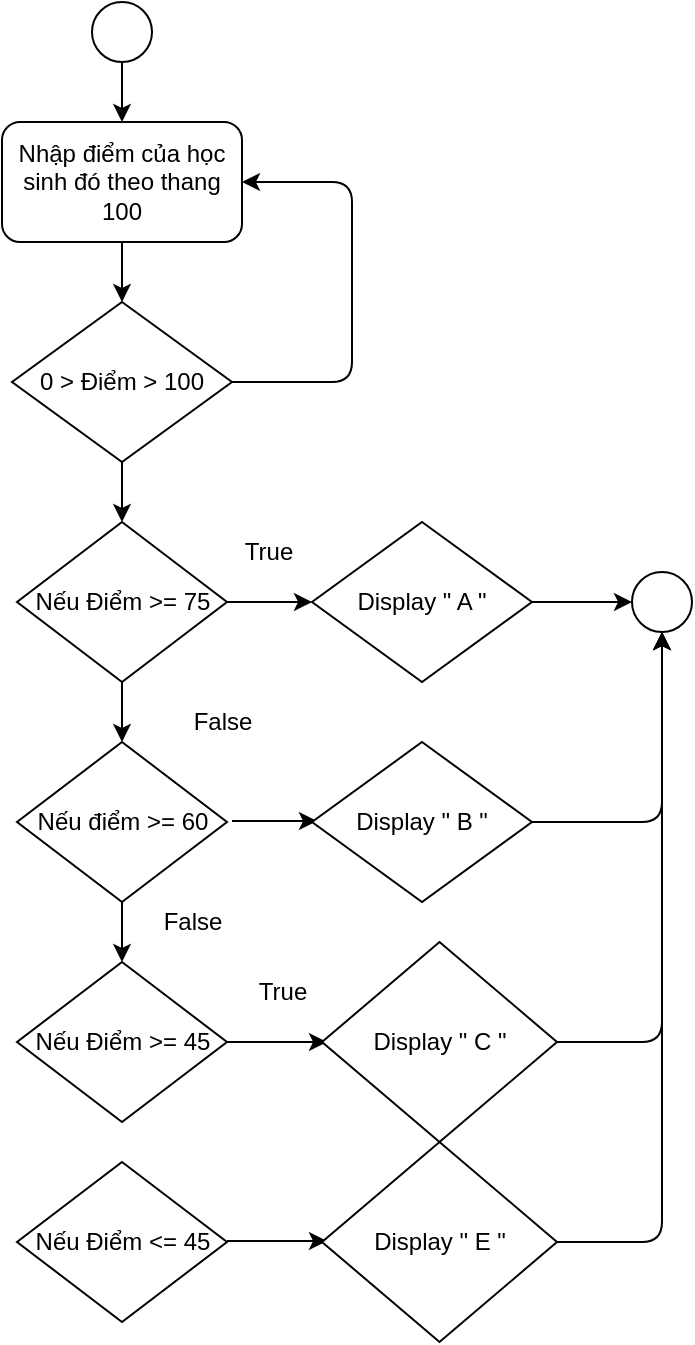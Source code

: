 <mxfile version="13.4.2" type="device"><diagram id="4BpQ0JOrDwi-CGqRXy0Y" name="Page-1"><mxGraphModel dx="1038" dy="500" grid="1" gridSize="10" guides="1" tooltips="1" connect="1" arrows="1" fold="1" page="1" pageScale="1" pageWidth="827" pageHeight="1169" math="0" shadow="0"><root><mxCell id="0"/><mxCell id="1" parent="0"/><mxCell id="5THC1W9IZMSlG0Tk3hm9-5" value="" style="edgeStyle=orthogonalEdgeStyle;rounded=0;orthogonalLoop=1;jettySize=auto;html=1;" edge="1" parent="1" source="5THC1W9IZMSlG0Tk3hm9-1" target="5THC1W9IZMSlG0Tk3hm9-2"><mxGeometry relative="1" as="geometry"/></mxCell><mxCell id="5THC1W9IZMSlG0Tk3hm9-1" value="" style="ellipse;whiteSpace=wrap;html=1;aspect=fixed;" vertex="1" parent="1"><mxGeometry x="370" y="10" width="30" height="30" as="geometry"/></mxCell><mxCell id="5THC1W9IZMSlG0Tk3hm9-16" value="" style="edgeStyle=orthogonalEdgeStyle;rounded=0;orthogonalLoop=1;jettySize=auto;html=1;" edge="1" parent="1" source="5THC1W9IZMSlG0Tk3hm9-2" target="5THC1W9IZMSlG0Tk3hm9-3"><mxGeometry relative="1" as="geometry"/></mxCell><mxCell id="5THC1W9IZMSlG0Tk3hm9-2" value="Nhập điểm của học sinh đó theo thang 100" style="rounded=1;whiteSpace=wrap;html=1;" vertex="1" parent="1"><mxGeometry x="325" y="70" width="120" height="60" as="geometry"/></mxCell><mxCell id="5THC1W9IZMSlG0Tk3hm9-3" value="0 &amp;gt; Điểm &amp;gt; 100" style="rhombus;whiteSpace=wrap;html=1;" vertex="1" parent="1"><mxGeometry x="330" y="160" width="110" height="80" as="geometry"/></mxCell><mxCell id="5THC1W9IZMSlG0Tk3hm9-4" value="" style="endArrow=classic;html=1;entryX=1;entryY=0.5;entryDx=0;entryDy=0;" edge="1" parent="1" target="5THC1W9IZMSlG0Tk3hm9-2"><mxGeometry width="50" height="50" relative="1" as="geometry"><mxPoint x="440" y="200" as="sourcePoint"/><mxPoint x="490" y="150" as="targetPoint"/><Array as="points"><mxPoint x="500" y="200"/><mxPoint x="500" y="100"/></Array></mxGeometry></mxCell><mxCell id="5THC1W9IZMSlG0Tk3hm9-7" value="" style="endArrow=classic;html=1;exitX=0.5;exitY=1;exitDx=0;exitDy=0;" edge="1" parent="1" source="5THC1W9IZMSlG0Tk3hm9-3"><mxGeometry width="50" height="50" relative="1" as="geometry"><mxPoint x="410" y="280" as="sourcePoint"/><mxPoint x="385" y="270" as="targetPoint"/></mxGeometry></mxCell><mxCell id="5THC1W9IZMSlG0Tk3hm9-30" value="" style="edgeStyle=orthogonalEdgeStyle;rounded=0;orthogonalLoop=1;jettySize=auto;html=1;" edge="1" parent="1" source="5THC1W9IZMSlG0Tk3hm9-9" target="5THC1W9IZMSlG0Tk3hm9-15"><mxGeometry relative="1" as="geometry"/></mxCell><mxCell id="5THC1W9IZMSlG0Tk3hm9-9" value="Nếu Điểm &amp;gt;= 75" style="rhombus;whiteSpace=wrap;html=1;" vertex="1" parent="1"><mxGeometry x="332.5" y="270" width="105" height="80" as="geometry"/></mxCell><mxCell id="5THC1W9IZMSlG0Tk3hm9-10" value="" style="endArrow=classic;html=1;exitX=1;exitY=0.5;exitDx=0;exitDy=0;" edge="1" parent="1" source="5THC1W9IZMSlG0Tk3hm9-9"><mxGeometry width="50" height="50" relative="1" as="geometry"><mxPoint x="410" y="280" as="sourcePoint"/><mxPoint x="480" y="310" as="targetPoint"/></mxGeometry></mxCell><mxCell id="5THC1W9IZMSlG0Tk3hm9-11" value="Display &quot; A &quot;" style="rhombus;whiteSpace=wrap;html=1;" vertex="1" parent="1"><mxGeometry x="480" y="270" width="110" height="80" as="geometry"/></mxCell><mxCell id="5THC1W9IZMSlG0Tk3hm9-13" value="" style="ellipse;whiteSpace=wrap;html=1;aspect=fixed;" vertex="1" parent="1"><mxGeometry x="640" y="295" width="30" height="30" as="geometry"/></mxCell><mxCell id="5THC1W9IZMSlG0Tk3hm9-14" value="" style="endArrow=classic;html=1;exitX=1;exitY=0.5;exitDx=0;exitDy=0;entryX=0;entryY=0.5;entryDx=0;entryDy=0;" edge="1" parent="1" source="5THC1W9IZMSlG0Tk3hm9-11" target="5THC1W9IZMSlG0Tk3hm9-13"><mxGeometry width="50" height="50" relative="1" as="geometry"><mxPoint x="410" y="280" as="sourcePoint"/><mxPoint x="460" y="230" as="targetPoint"/></mxGeometry></mxCell><mxCell id="5THC1W9IZMSlG0Tk3hm9-31" value="" style="edgeStyle=orthogonalEdgeStyle;rounded=0;orthogonalLoop=1;jettySize=auto;html=1;" edge="1" parent="1" source="5THC1W9IZMSlG0Tk3hm9-15" target="5THC1W9IZMSlG0Tk3hm9-22"><mxGeometry relative="1" as="geometry"/></mxCell><mxCell id="5THC1W9IZMSlG0Tk3hm9-15" value="Nếu điểm &amp;gt;= 60" style="rhombus;whiteSpace=wrap;html=1;" vertex="1" parent="1"><mxGeometry x="332.5" y="380" width="105" height="80" as="geometry"/></mxCell><mxCell id="2" value="True" style="text;html=1;align=center;verticalAlign=middle;resizable=0;points=[];autosize=1;" vertex="1" parent="1"><mxGeometry x="437.5" y="275" width="40" height="20" as="geometry"/></mxCell><mxCell id="5THC1W9IZMSlG0Tk3hm9-17" value="False" style="text;html=1;align=center;verticalAlign=middle;resizable=0;points=[];autosize=1;" vertex="1" parent="1"><mxGeometry x="410" y="360" width="50" height="20" as="geometry"/></mxCell><mxCell id="5THC1W9IZMSlG0Tk3hm9-18" value="" style="endArrow=classic;html=1;exitX=1;exitY=0.5;exitDx=0;exitDy=0;" edge="1" parent="1"><mxGeometry width="50" height="50" relative="1" as="geometry"><mxPoint x="440" y="419.5" as="sourcePoint"/><mxPoint x="482.5" y="419.5" as="targetPoint"/></mxGeometry></mxCell><mxCell id="5THC1W9IZMSlG0Tk3hm9-19" value="Display &quot; B &quot;" style="rhombus;whiteSpace=wrap;html=1;" vertex="1" parent="1"><mxGeometry x="480" y="380" width="110" height="80" as="geometry"/></mxCell><mxCell id="5THC1W9IZMSlG0Tk3hm9-22" value="Nếu Điểm &amp;gt;= 45" style="rhombus;whiteSpace=wrap;html=1;" vertex="1" parent="1"><mxGeometry x="332.5" y="490" width="105" height="80" as="geometry"/></mxCell><mxCell id="5THC1W9IZMSlG0Tk3hm9-23" value="" style="endArrow=classic;html=1;exitX=1;exitY=0.5;exitDx=0;exitDy=0;" edge="1" parent="1" source="5THC1W9IZMSlG0Tk3hm9-22"><mxGeometry width="50" height="50" relative="1" as="geometry"><mxPoint x="417.5" y="500" as="sourcePoint"/><mxPoint x="487.5" y="530" as="targetPoint"/></mxGeometry></mxCell><mxCell id="5THC1W9IZMSlG0Tk3hm9-24" value="Display &quot; C &quot;" style="rhombus;whiteSpace=wrap;html=1;" vertex="1" parent="1"><mxGeometry x="485" y="480" width="117.5" height="100" as="geometry"/></mxCell><mxCell id="5THC1W9IZMSlG0Tk3hm9-26" value="" style="endArrow=classic;html=1;exitX=1;exitY=0.5;exitDx=0;exitDy=0;entryX=0.5;entryY=1;entryDx=0;entryDy=0;" edge="1" parent="1" source="5THC1W9IZMSlG0Tk3hm9-24" target="5THC1W9IZMSlG0Tk3hm9-13"><mxGeometry width="50" height="50" relative="1" as="geometry"><mxPoint x="417.5" y="500" as="sourcePoint"/><mxPoint x="660" y="340" as="targetPoint"/><Array as="points"><mxPoint x="655" y="530"/><mxPoint x="655" y="430"/></Array></mxGeometry></mxCell><mxCell id="5THC1W9IZMSlG0Tk3hm9-27" value="True" style="text;html=1;align=center;verticalAlign=middle;resizable=0;points=[];autosize=1;" vertex="1" parent="1"><mxGeometry x="445" y="495" width="40" height="20" as="geometry"/></mxCell><mxCell id="5THC1W9IZMSlG0Tk3hm9-28" value="" style="endArrow=classic;html=1;exitX=1;exitY=0.5;exitDx=0;exitDy=0;entryX=0.5;entryY=1;entryDx=0;entryDy=0;" edge="1" parent="1" source="5THC1W9IZMSlG0Tk3hm9-19" target="5THC1W9IZMSlG0Tk3hm9-13"><mxGeometry width="50" height="50" relative="1" as="geometry"><mxPoint x="410" y="480" as="sourcePoint"/><mxPoint x="460" y="430" as="targetPoint"/><Array as="points"><mxPoint x="655" y="420"/></Array></mxGeometry></mxCell><mxCell id="5THC1W9IZMSlG0Tk3hm9-32" value="False" style="text;html=1;align=center;verticalAlign=middle;resizable=0;points=[];autosize=1;" vertex="1" parent="1"><mxGeometry x="395" y="460" width="50" height="20" as="geometry"/></mxCell><mxCell id="5THC1W9IZMSlG0Tk3hm9-34" value="Nếu Điểm &amp;lt;= 45" style="rhombus;whiteSpace=wrap;html=1;" vertex="1" parent="1"><mxGeometry x="332.5" y="590" width="105" height="80" as="geometry"/></mxCell><mxCell id="5THC1W9IZMSlG0Tk3hm9-37" value="" style="endArrow=classic;html=1;exitX=1;exitY=0.5;exitDx=0;exitDy=0;" edge="1" parent="1"><mxGeometry width="50" height="50" relative="1" as="geometry"><mxPoint x="437.5" y="629.5" as="sourcePoint"/><mxPoint x="487.5" y="629.5" as="targetPoint"/></mxGeometry></mxCell><mxCell id="5THC1W9IZMSlG0Tk3hm9-38" value="Display &quot; E &quot;" style="rhombus;whiteSpace=wrap;html=1;" vertex="1" parent="1"><mxGeometry x="485" y="580" width="117.5" height="100" as="geometry"/></mxCell><mxCell id="5THC1W9IZMSlG0Tk3hm9-39" value="" style="endArrow=classic;html=1;exitX=1;exitY=0.5;exitDx=0;exitDy=0;entryX=0.5;entryY=1;entryDx=0;entryDy=0;" edge="1" parent="1" source="5THC1W9IZMSlG0Tk3hm9-38" target="5THC1W9IZMSlG0Tk3hm9-13"><mxGeometry width="50" height="50" relative="1" as="geometry"><mxPoint x="410" y="480" as="sourcePoint"/><mxPoint x="460" y="430" as="targetPoint"/><Array as="points"><mxPoint x="655" y="630"/></Array></mxGeometry></mxCell></root></mxGraphModel></diagram></mxfile>